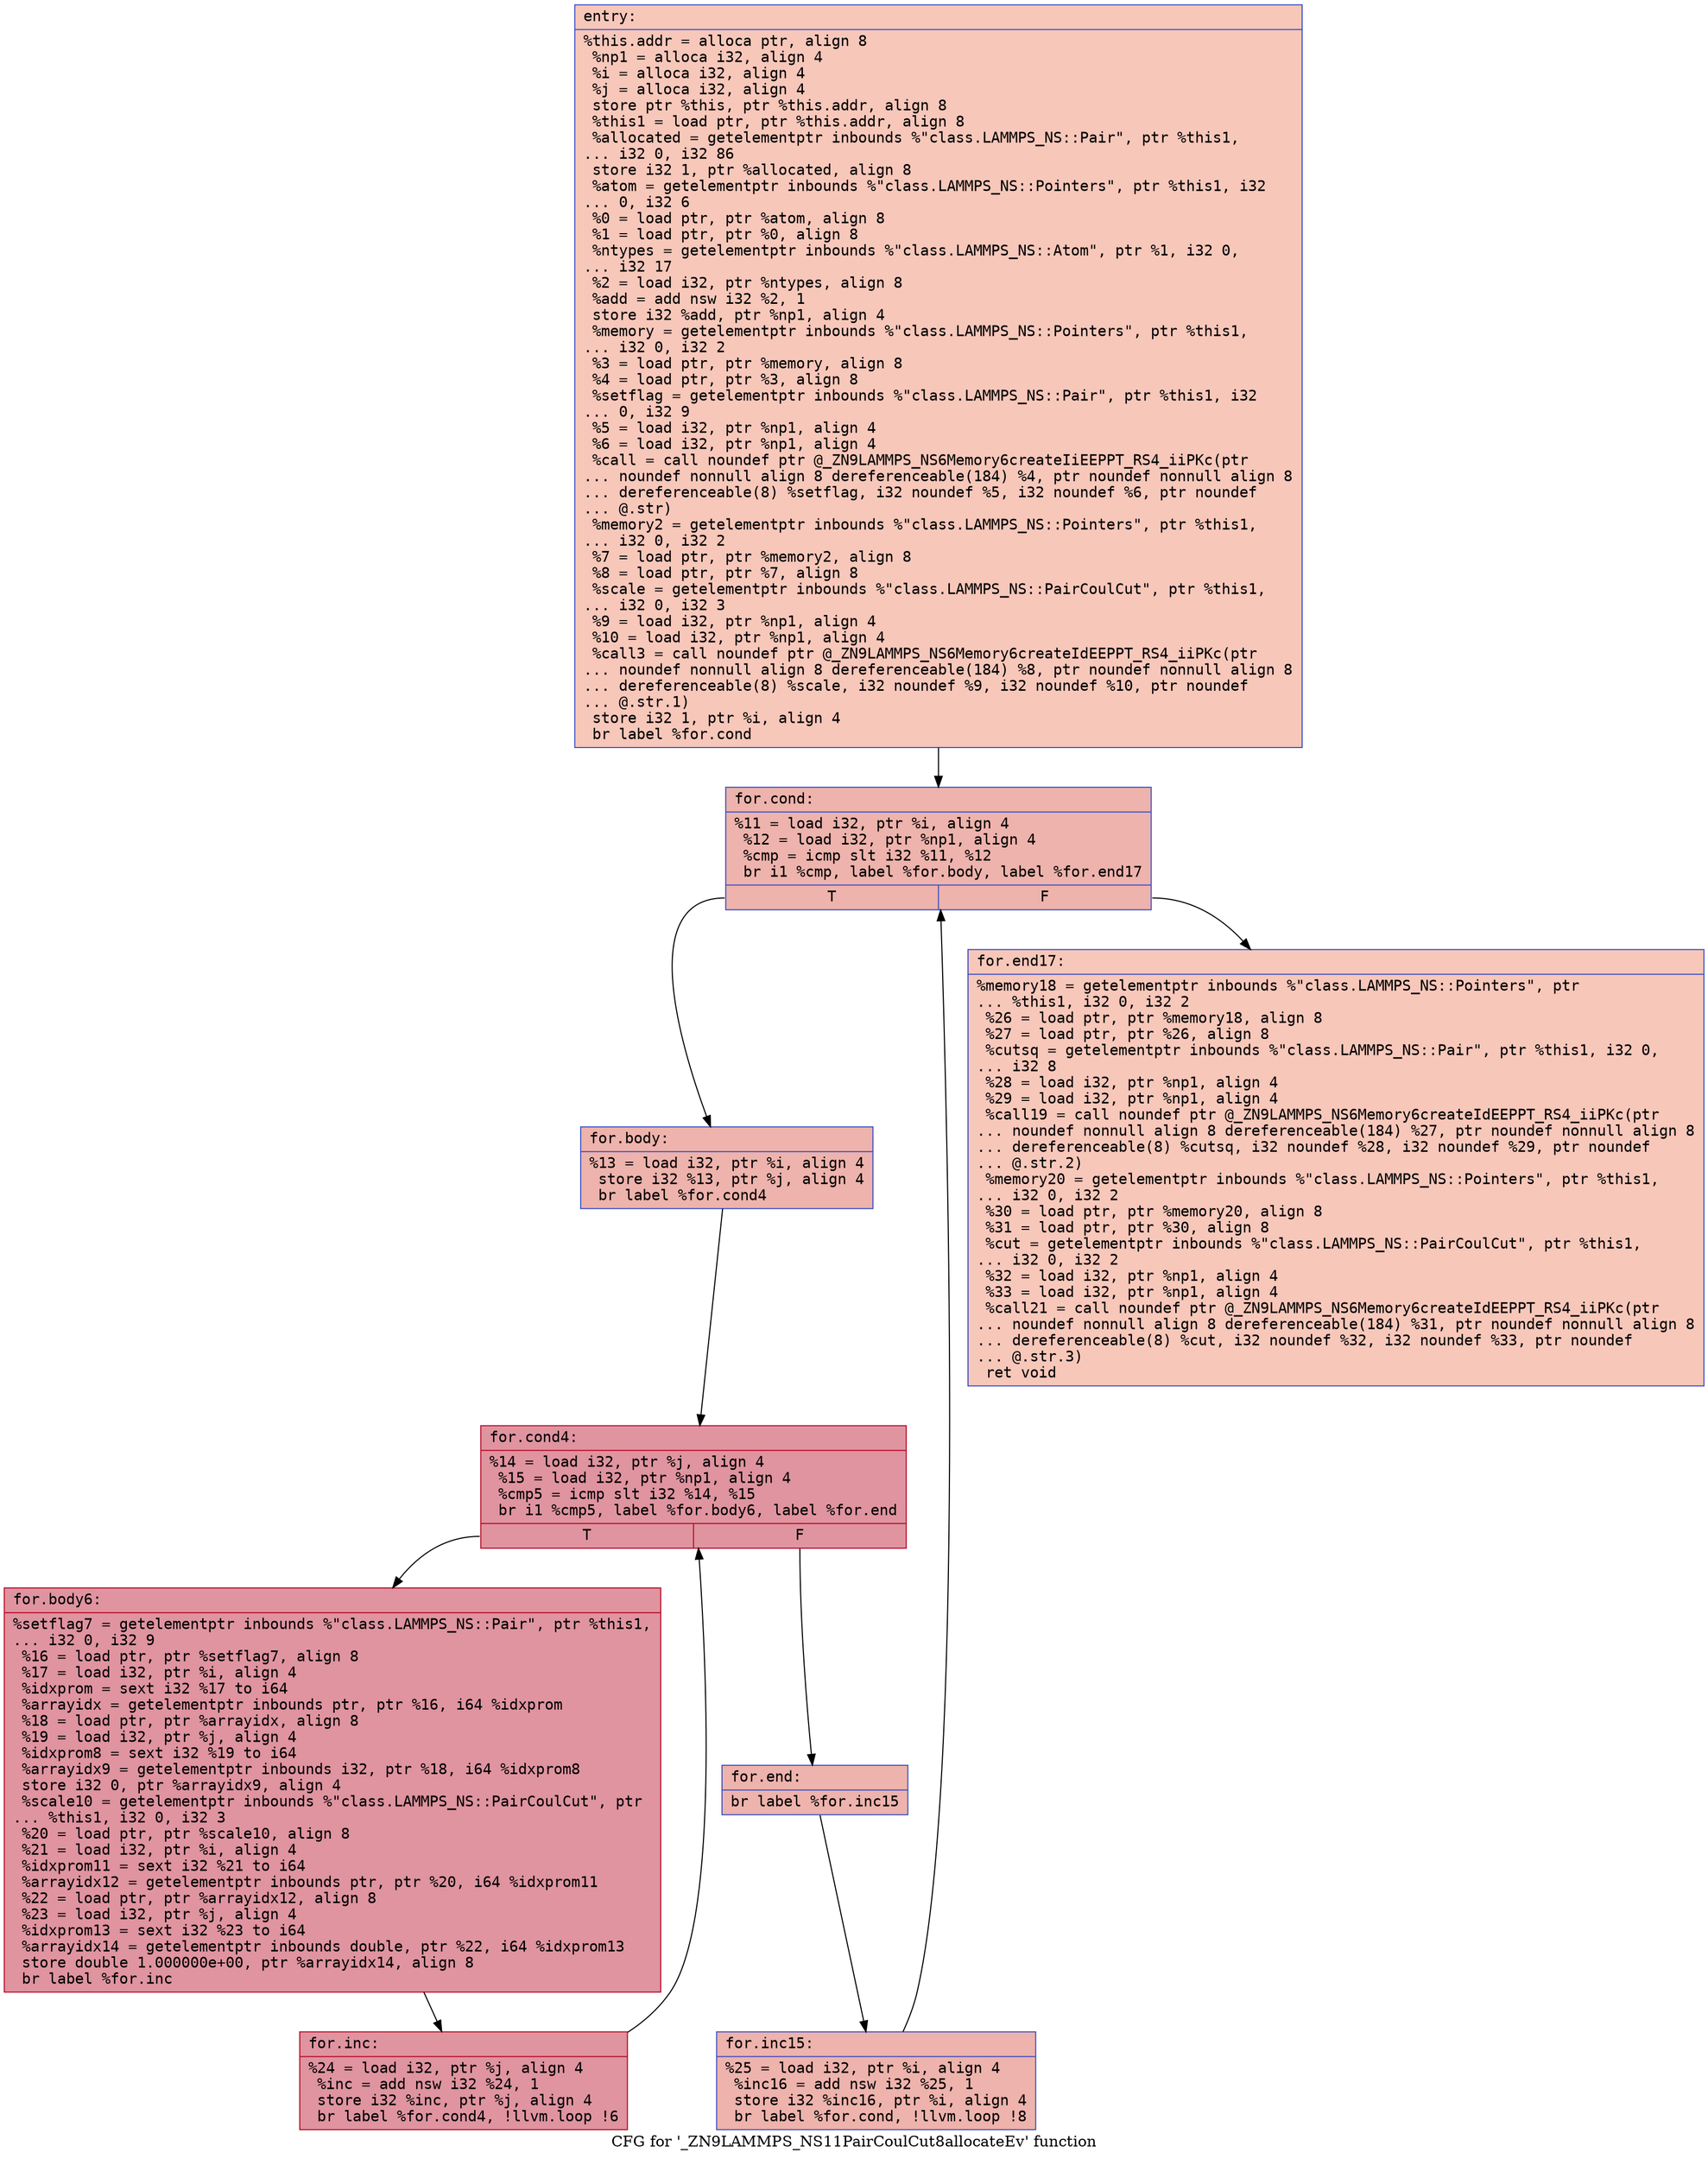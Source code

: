digraph "CFG for '_ZN9LAMMPS_NS11PairCoulCut8allocateEv' function" {
	label="CFG for '_ZN9LAMMPS_NS11PairCoulCut8allocateEv' function";

	Node0x56011ebb6040 [shape=record,color="#3d50c3ff", style=filled, fillcolor="#ec7f6370" fontname="Courier",label="{entry:\l|  %this.addr = alloca ptr, align 8\l  %np1 = alloca i32, align 4\l  %i = alloca i32, align 4\l  %j = alloca i32, align 4\l  store ptr %this, ptr %this.addr, align 8\l  %this1 = load ptr, ptr %this.addr, align 8\l  %allocated = getelementptr inbounds %\"class.LAMMPS_NS::Pair\", ptr %this1,\l... i32 0, i32 86\l  store i32 1, ptr %allocated, align 8\l  %atom = getelementptr inbounds %\"class.LAMMPS_NS::Pointers\", ptr %this1, i32\l... 0, i32 6\l  %0 = load ptr, ptr %atom, align 8\l  %1 = load ptr, ptr %0, align 8\l  %ntypes = getelementptr inbounds %\"class.LAMMPS_NS::Atom\", ptr %1, i32 0,\l... i32 17\l  %2 = load i32, ptr %ntypes, align 8\l  %add = add nsw i32 %2, 1\l  store i32 %add, ptr %np1, align 4\l  %memory = getelementptr inbounds %\"class.LAMMPS_NS::Pointers\", ptr %this1,\l... i32 0, i32 2\l  %3 = load ptr, ptr %memory, align 8\l  %4 = load ptr, ptr %3, align 8\l  %setflag = getelementptr inbounds %\"class.LAMMPS_NS::Pair\", ptr %this1, i32\l... 0, i32 9\l  %5 = load i32, ptr %np1, align 4\l  %6 = load i32, ptr %np1, align 4\l  %call = call noundef ptr @_ZN9LAMMPS_NS6Memory6createIiEEPPT_RS4_iiPKc(ptr\l... noundef nonnull align 8 dereferenceable(184) %4, ptr noundef nonnull align 8\l... dereferenceable(8) %setflag, i32 noundef %5, i32 noundef %6, ptr noundef\l... @.str)\l  %memory2 = getelementptr inbounds %\"class.LAMMPS_NS::Pointers\", ptr %this1,\l... i32 0, i32 2\l  %7 = load ptr, ptr %memory2, align 8\l  %8 = load ptr, ptr %7, align 8\l  %scale = getelementptr inbounds %\"class.LAMMPS_NS::PairCoulCut\", ptr %this1,\l... i32 0, i32 3\l  %9 = load i32, ptr %np1, align 4\l  %10 = load i32, ptr %np1, align 4\l  %call3 = call noundef ptr @_ZN9LAMMPS_NS6Memory6createIdEEPPT_RS4_iiPKc(ptr\l... noundef nonnull align 8 dereferenceable(184) %8, ptr noundef nonnull align 8\l... dereferenceable(8) %scale, i32 noundef %9, i32 noundef %10, ptr noundef\l... @.str.1)\l  store i32 1, ptr %i, align 4\l  br label %for.cond\l}"];
	Node0x56011ebb6040 -> Node0x56011ebb7450[tooltip="entry -> for.cond\nProbability 100.00%" ];
	Node0x56011ebb7450 [shape=record,color="#3d50c3ff", style=filled, fillcolor="#d6524470" fontname="Courier",label="{for.cond:\l|  %11 = load i32, ptr %i, align 4\l  %12 = load i32, ptr %np1, align 4\l  %cmp = icmp slt i32 %11, %12\l  br i1 %cmp, label %for.body, label %for.end17\l|{<s0>T|<s1>F}}"];
	Node0x56011ebb7450:s0 -> Node0x56011ebb76a0[tooltip="for.cond -> for.body\nProbability 96.88%" ];
	Node0x56011ebb7450:s1 -> Node0x56011ebb7720[tooltip="for.cond -> for.end17\nProbability 3.12%" ];
	Node0x56011ebb76a0 [shape=record,color="#3d50c3ff", style=filled, fillcolor="#d6524470" fontname="Courier",label="{for.body:\l|  %13 = load i32, ptr %i, align 4\l  store i32 %13, ptr %j, align 4\l  br label %for.cond4\l}"];
	Node0x56011ebb76a0 -> Node0x56011ebb7970[tooltip="for.body -> for.cond4\nProbability 100.00%" ];
	Node0x56011ebb7970 [shape=record,color="#b70d28ff", style=filled, fillcolor="#b70d2870" fontname="Courier",label="{for.cond4:\l|  %14 = load i32, ptr %j, align 4\l  %15 = load i32, ptr %np1, align 4\l  %cmp5 = icmp slt i32 %14, %15\l  br i1 %cmp5, label %for.body6, label %for.end\l|{<s0>T|<s1>F}}"];
	Node0x56011ebb7970:s0 -> Node0x56011ebb7c10[tooltip="for.cond4 -> for.body6\nProbability 96.88%" ];
	Node0x56011ebb7970:s1 -> Node0x56011ebb7c90[tooltip="for.cond4 -> for.end\nProbability 3.12%" ];
	Node0x56011ebb7c10 [shape=record,color="#b70d28ff", style=filled, fillcolor="#b70d2870" fontname="Courier",label="{for.body6:\l|  %setflag7 = getelementptr inbounds %\"class.LAMMPS_NS::Pair\", ptr %this1,\l... i32 0, i32 9\l  %16 = load ptr, ptr %setflag7, align 8\l  %17 = load i32, ptr %i, align 4\l  %idxprom = sext i32 %17 to i64\l  %arrayidx = getelementptr inbounds ptr, ptr %16, i64 %idxprom\l  %18 = load ptr, ptr %arrayidx, align 8\l  %19 = load i32, ptr %j, align 4\l  %idxprom8 = sext i32 %19 to i64\l  %arrayidx9 = getelementptr inbounds i32, ptr %18, i64 %idxprom8\l  store i32 0, ptr %arrayidx9, align 4\l  %scale10 = getelementptr inbounds %\"class.LAMMPS_NS::PairCoulCut\", ptr\l... %this1, i32 0, i32 3\l  %20 = load ptr, ptr %scale10, align 8\l  %21 = load i32, ptr %i, align 4\l  %idxprom11 = sext i32 %21 to i64\l  %arrayidx12 = getelementptr inbounds ptr, ptr %20, i64 %idxprom11\l  %22 = load ptr, ptr %arrayidx12, align 8\l  %23 = load i32, ptr %j, align 4\l  %idxprom13 = sext i32 %23 to i64\l  %arrayidx14 = getelementptr inbounds double, ptr %22, i64 %idxprom13\l  store double 1.000000e+00, ptr %arrayidx14, align 8\l  br label %for.inc\l}"];
	Node0x56011ebb7c10 -> Node0x56011ebb8db0[tooltip="for.body6 -> for.inc\nProbability 100.00%" ];
	Node0x56011ebb8db0 [shape=record,color="#b70d28ff", style=filled, fillcolor="#b70d2870" fontname="Courier",label="{for.inc:\l|  %24 = load i32, ptr %j, align 4\l  %inc = add nsw i32 %24, 1\l  store i32 %inc, ptr %j, align 4\l  br label %for.cond4, !llvm.loop !6\l}"];
	Node0x56011ebb8db0 -> Node0x56011ebb7970[tooltip="for.inc -> for.cond4\nProbability 100.00%" ];
	Node0x56011ebb7c90 [shape=record,color="#3d50c3ff", style=filled, fillcolor="#d6524470" fontname="Courier",label="{for.end:\l|  br label %for.inc15\l}"];
	Node0x56011ebb7c90 -> Node0x56011ebb91c0[tooltip="for.end -> for.inc15\nProbability 100.00%" ];
	Node0x56011ebb91c0 [shape=record,color="#3d50c3ff", style=filled, fillcolor="#d6524470" fontname="Courier",label="{for.inc15:\l|  %25 = load i32, ptr %i, align 4\l  %inc16 = add nsw i32 %25, 1\l  store i32 %inc16, ptr %i, align 4\l  br label %for.cond, !llvm.loop !8\l}"];
	Node0x56011ebb91c0 -> Node0x56011ebb7450[tooltip="for.inc15 -> for.cond\nProbability 100.00%" ];
	Node0x56011ebb7720 [shape=record,color="#3d50c3ff", style=filled, fillcolor="#ec7f6370" fontname="Courier",label="{for.end17:\l|  %memory18 = getelementptr inbounds %\"class.LAMMPS_NS::Pointers\", ptr\l... %this1, i32 0, i32 2\l  %26 = load ptr, ptr %memory18, align 8\l  %27 = load ptr, ptr %26, align 8\l  %cutsq = getelementptr inbounds %\"class.LAMMPS_NS::Pair\", ptr %this1, i32 0,\l... i32 8\l  %28 = load i32, ptr %np1, align 4\l  %29 = load i32, ptr %np1, align 4\l  %call19 = call noundef ptr @_ZN9LAMMPS_NS6Memory6createIdEEPPT_RS4_iiPKc(ptr\l... noundef nonnull align 8 dereferenceable(184) %27, ptr noundef nonnull align 8\l... dereferenceable(8) %cutsq, i32 noundef %28, i32 noundef %29, ptr noundef\l... @.str.2)\l  %memory20 = getelementptr inbounds %\"class.LAMMPS_NS::Pointers\", ptr %this1,\l... i32 0, i32 2\l  %30 = load ptr, ptr %memory20, align 8\l  %31 = load ptr, ptr %30, align 8\l  %cut = getelementptr inbounds %\"class.LAMMPS_NS::PairCoulCut\", ptr %this1,\l... i32 0, i32 2\l  %32 = load i32, ptr %np1, align 4\l  %33 = load i32, ptr %np1, align 4\l  %call21 = call noundef ptr @_ZN9LAMMPS_NS6Memory6createIdEEPPT_RS4_iiPKc(ptr\l... noundef nonnull align 8 dereferenceable(184) %31, ptr noundef nonnull align 8\l... dereferenceable(8) %cut, i32 noundef %32, i32 noundef %33, ptr noundef\l... @.str.3)\l  ret void\l}"];
}
